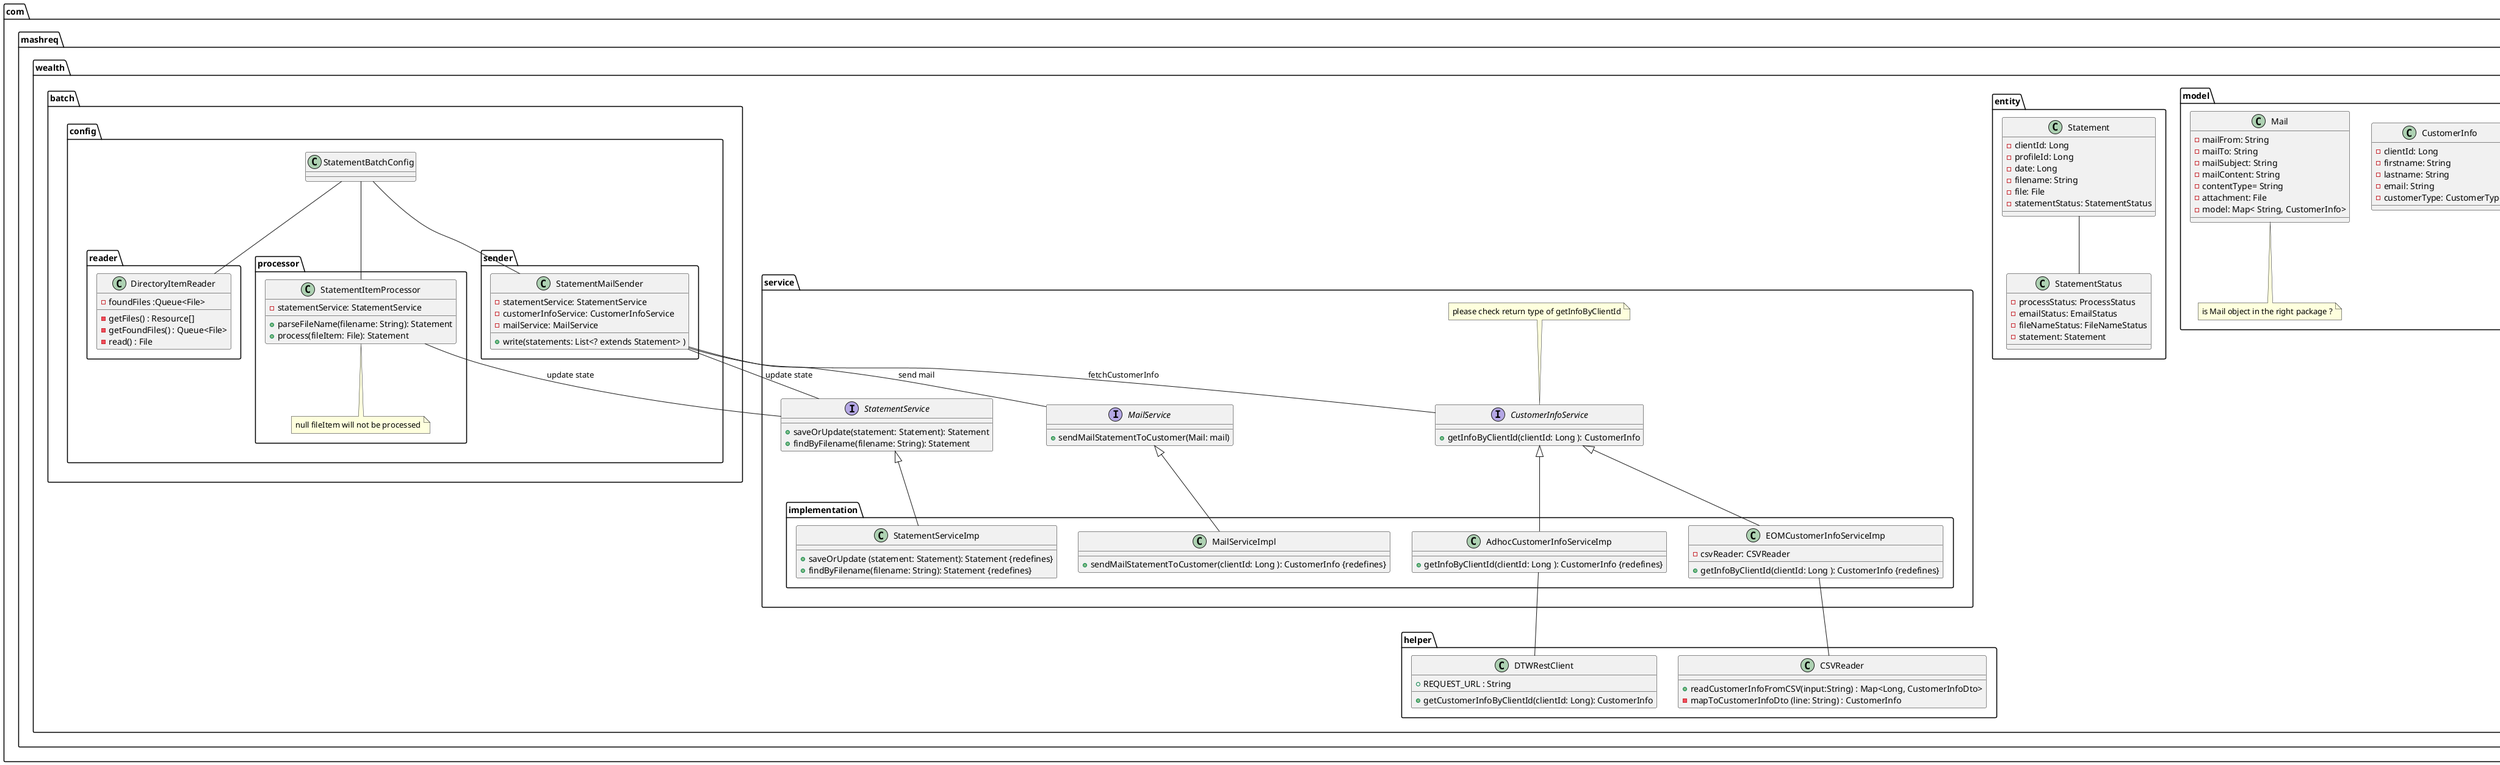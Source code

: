 @startuml

package com.mashreq.wealth {
    package enums {
        enum FileNameStatus {
            VALID,
            INVALID
        }
        enum CustomerType {
            RETAIL
        }
        enum EmailStatus {
            SENT_SUCCESS,
            NOT_SENT,
            SENT_FAILURE
        }
        enum ProcessStatus {
            STARTED,
            NOT_STARTED,
            COMPLETED;
        }
    }
    package helper {
        class CSVReader {
            + readCustomerInfoFromCSV(input:String) : Map<Long, CustomerInfoDto>
            - mapToCustomerInfoDto (line: String) : CustomerInfo
        }
        class DTWRestClient {
            + REQUEST_URL : String
            + getCustomerInfoByClientId(clientId: Long): CustomerInfo
        }
    }
    package model {
        class CustomerInfo {
            - clientId: Long
            - firstname: String
            - lastname: String
            - email: String
            - customerType: CustomerType
        }
        class Mail {
            - mailFrom: String
            - mailTo: String
            - mailSubject: String
            - mailContent: String
            - contentType= String
            - attachment: File
            - model: Map< String, CustomerInfo>
        }
        note bottom of Mail : is Mail object in the right package ?
    }
    package entity {
        class Statement {
            - clientId: Long
            - profileId: Long
            - date: Long
            - filename: String
            - file: File
            - statementStatus: StatementStatus
        }
        class StatementStatus {

            - processStatus: ProcessStatus
            - emailStatus: EmailStatus
            - fileNameStatus: FileNameStatus
            - statement: Statement
        }
        Statement -- StatementStatus
    }

    package service {
        interface StatementService    {
            + saveOrUpdate(statement: Statement): Statement
            + findByFilename(filename: String): Statement
        }
        interface CustomerInfoService {
            + getInfoByClientId(clientId: Long ): CustomerInfo
        }
        interface MailService {
            + sendMailStatementToCustomer(Mail: mail)
        }
        package implementation {
            class StatementServiceImp{
                + saveOrUpdate (statement: Statement): Statement {redefines}
                + findByFilename(filename: String): Statement {redefines}
            }
            class EOMCustomerInfoServiceImp {
                - csvReader: CSVReader
                + getInfoByClientId(clientId: Long ): CustomerInfo {redefines}
            }
            class AdhocCustomerInfoServiceImp {
                + getInfoByClientId(clientId: Long ): CustomerInfo {redefines}
            }
            class MailServiceImpl {
               + sendMailStatementToCustomer(clientId: Long ): CustomerInfo {redefines}
            }
        }
        StatementService <|-- StatementServiceImp
        CustomerInfoService <|-- EOMCustomerInfoServiceImp
        CustomerInfoService <|-- AdhocCustomerInfoServiceImp
        MailService <|-- MailServiceImpl
        EOMCustomerInfoServiceImp -- CSVReader
        AdhocCustomerInfoServiceImp -- DTWRestClient

        note top of CustomerInfoService : please check return type of getInfoByClientId

    }

    package batch.config  {
        package reader {
            class DirectoryItemReader{
                - foundFiles :Queue<File>
                - getFiles() : Resource[]
                - getFoundFiles() : Queue<File>
                - read() : File
            }
        }
        package processor {
            class StatementItemProcessor {
                - statementService: StatementService
                + parseFileName(filename: String): Statement
                + process(fileItem: File): Statement
            }
            note bottom of StatementItemProcessor : null fileItem will not be processed
        }
        package sender {
            class StatementMailSender{
                - statementService: StatementService
                - customerInfoService: CustomerInfoService
                - mailService: MailService
                + write(statements: List<? extends Statement> )
            }
        }
        StatementBatchConfig -- StatementItemProcessor
        StatementBatchConfig -- DirectoryItemReader
        StatementBatchConfig -- StatementMailSender

        StatementItemProcessor -- StatementService  : update state
        StatementMailSender -- StatementService : update state
        StatementMailSender -- CustomerInfoService : fetchCustomerInfo
        StatementMailSender --  MailService : send mail
    }
    'Positioning batch.config on below batch service
    batch.config -[hidden]-> service


}
@enduml
